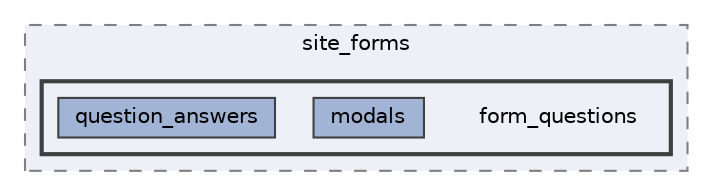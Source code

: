digraph "resources/views/backend/site_super_admin/tenant_domain/site_forms/form_questions"
{
 // LATEX_PDF_SIZE
  bgcolor="transparent";
  edge [fontname=Helvetica,fontsize=10,labelfontname=Helvetica,labelfontsize=10];
  node [fontname=Helvetica,fontsize=10,shape=box,height=0.2,width=0.4];
  compound=true
  subgraph clusterdir_be7cd90b2cc22ace9cb7832932d4e36b {
    graph [ bgcolor="#edf0f7", pencolor="grey50", label="site_forms", fontname=Helvetica,fontsize=10 style="filled,dashed", URL="dir_be7cd90b2cc22ace9cb7832932d4e36b.html",tooltip=""]
  subgraph clusterdir_393f7d571f265dfa15aaffbc8daae563 {
    graph [ bgcolor="#edf0f7", pencolor="grey25", label="", fontname=Helvetica,fontsize=10 style="filled,bold", URL="dir_393f7d571f265dfa15aaffbc8daae563.html",tooltip=""]
    dir_393f7d571f265dfa15aaffbc8daae563 [shape=plaintext, label="form_questions"];
  dir_3289acf306f9b40464ef3b6660c8b2ec [label="modals", fillcolor="#a2b4d6", color="grey25", style="filled", URL="dir_3289acf306f9b40464ef3b6660c8b2ec.html",tooltip=""];
  dir_5192213d56d4a70b0fbe6bc57857ce0b [label="question_answers", fillcolor="#a2b4d6", color="grey25", style="filled", URL="dir_5192213d56d4a70b0fbe6bc57857ce0b.html",tooltip=""];
  }
  }
}
